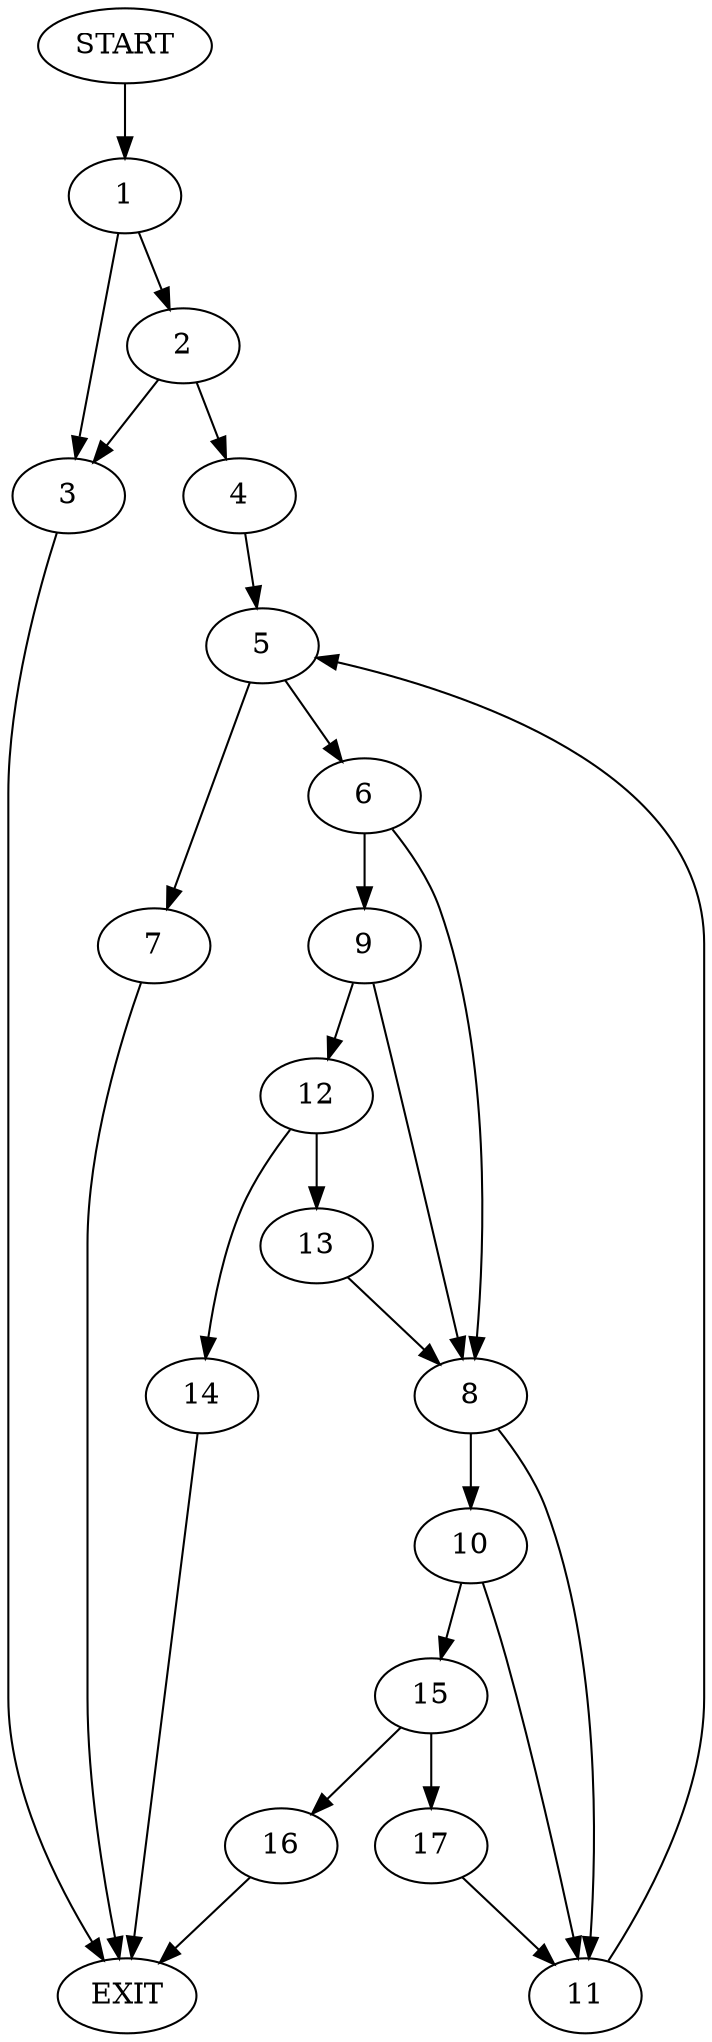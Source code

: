 digraph {
0 [label="START"]
18 [label="EXIT"]
0 -> 1
1 -> 2
1 -> 3
2 -> 3
2 -> 4
3 -> 18
4 -> 5
5 -> 6
5 -> 7
7 -> 18
6 -> 8
6 -> 9
8 -> 10
8 -> 11
9 -> 8
9 -> 12
12 -> 13
12 -> 14
13 -> 8
14 -> 18
11 -> 5
10 -> 15
10 -> 11
15 -> 16
15 -> 17
16 -> 18
17 -> 11
}
